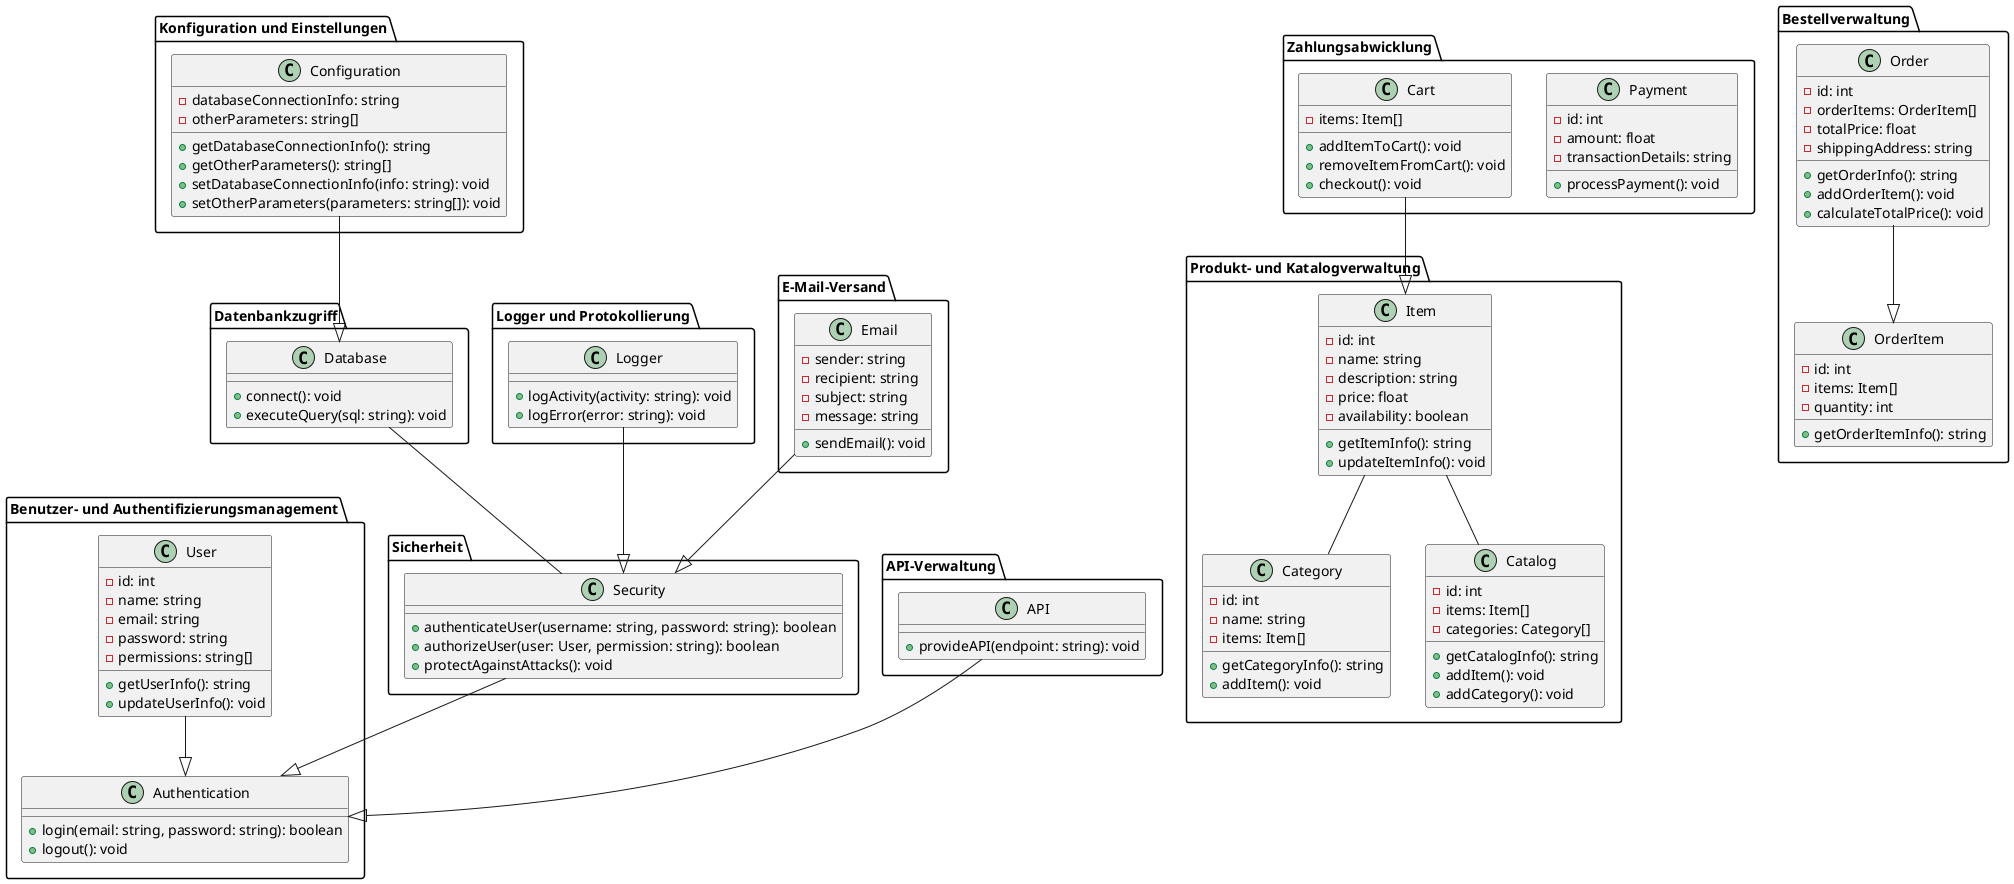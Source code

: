 @startuml Hauptkomponenten

package "Benutzer- und Authentifizierungsmanagement" {
  class User {
    -id: int
    -name: string
    -email: string
    -password: string
    -permissions: string[]
    +getUserInfo(): string
    +updateUserInfo(): void
  }
  class Authentication {
    +login(email: string, password: string): boolean
    +logout(): void
  }
}



package "Produkt- und Katalogverwaltung" {
  class Item {
    -id: int
    -name: string
    -description: string
    -price: float
    -availability: boolean
    +getItemInfo(): string
    +updateItemInfo(): void
  }
  class Category {
    -id: int
    -name: string
    -items: Item[]
    +getCategoryInfo(): string
    +addItem(): void
  }
  class Catalog {
    -id: int
    -items: Item[]
    -categories: Category[]
    +getCatalogInfo(): string
    +addItem(): void
    +addCategory(): void
  }
}

package "Bestellverwaltung" {
  class Order {
    -id: int
    -orderItems: OrderItem[]
    -totalPrice: float
    -shippingAddress: string
    +getOrderInfo(): string
    +addOrderItem(): void
    +calculateTotalPrice(): void
  }
  class OrderItem {
    -id: int
    -items: Item[]
    -quantity: int
    +getOrderItemInfo(): string
  }
}

package "Zahlungsabwicklung" {
  class Payment {
    -id: int
    -amount: float
    -transactionDetails: string
    +processPayment(): void
  }
  class Cart {
    -items: Item[]
    +addItemToCart(): void
    +removeItemFromCart(): void
    +checkout(): void
  }
}

package "Datenbankzugriff" {
  class Database {
    +connect(): void
    +executeQuery(sql: string): void
  }
}

package "Sicherheit" {
  class Security {
    +authenticateUser(username: string, password: string): boolean
    +authorizeUser(user: User, permission: string): boolean
    +protectAgainstAttacks(): void
  }
}

package "API-Verwaltung" {
  class API {
    +provideAPI(endpoint: string): void
  }
}

package "Konfiguration und Einstellungen" {
  class Configuration {
    -databaseConnectionInfo: string
    -otherParameters: string[]
    +getDatabaseConnectionInfo(): string
    +getOtherParameters(): string[]
    +setDatabaseConnectionInfo(info: string): void
    +setOtherParameters(parameters: string[]): void
  }
}

package "Logger und Protokollierung" {
  class Logger {
    +logActivity(activity: string): void
    +logError(error: string): void
  }
}

package "E-Mail-Versand" {
  class Email {
    -sender: string
    -recipient: string
    -subject: string
    -message: string
    +sendEmail(): void
  }
}

User --|> Authentication
Item -- Category
Item -- Catalog
Order --|> OrderItem
Cart --|> Item
Security --|> Authentication
Database -- Security
API --|> Authentication
Configuration --|> Database
Logger --|> Security
Email --|> Security

@enduml
